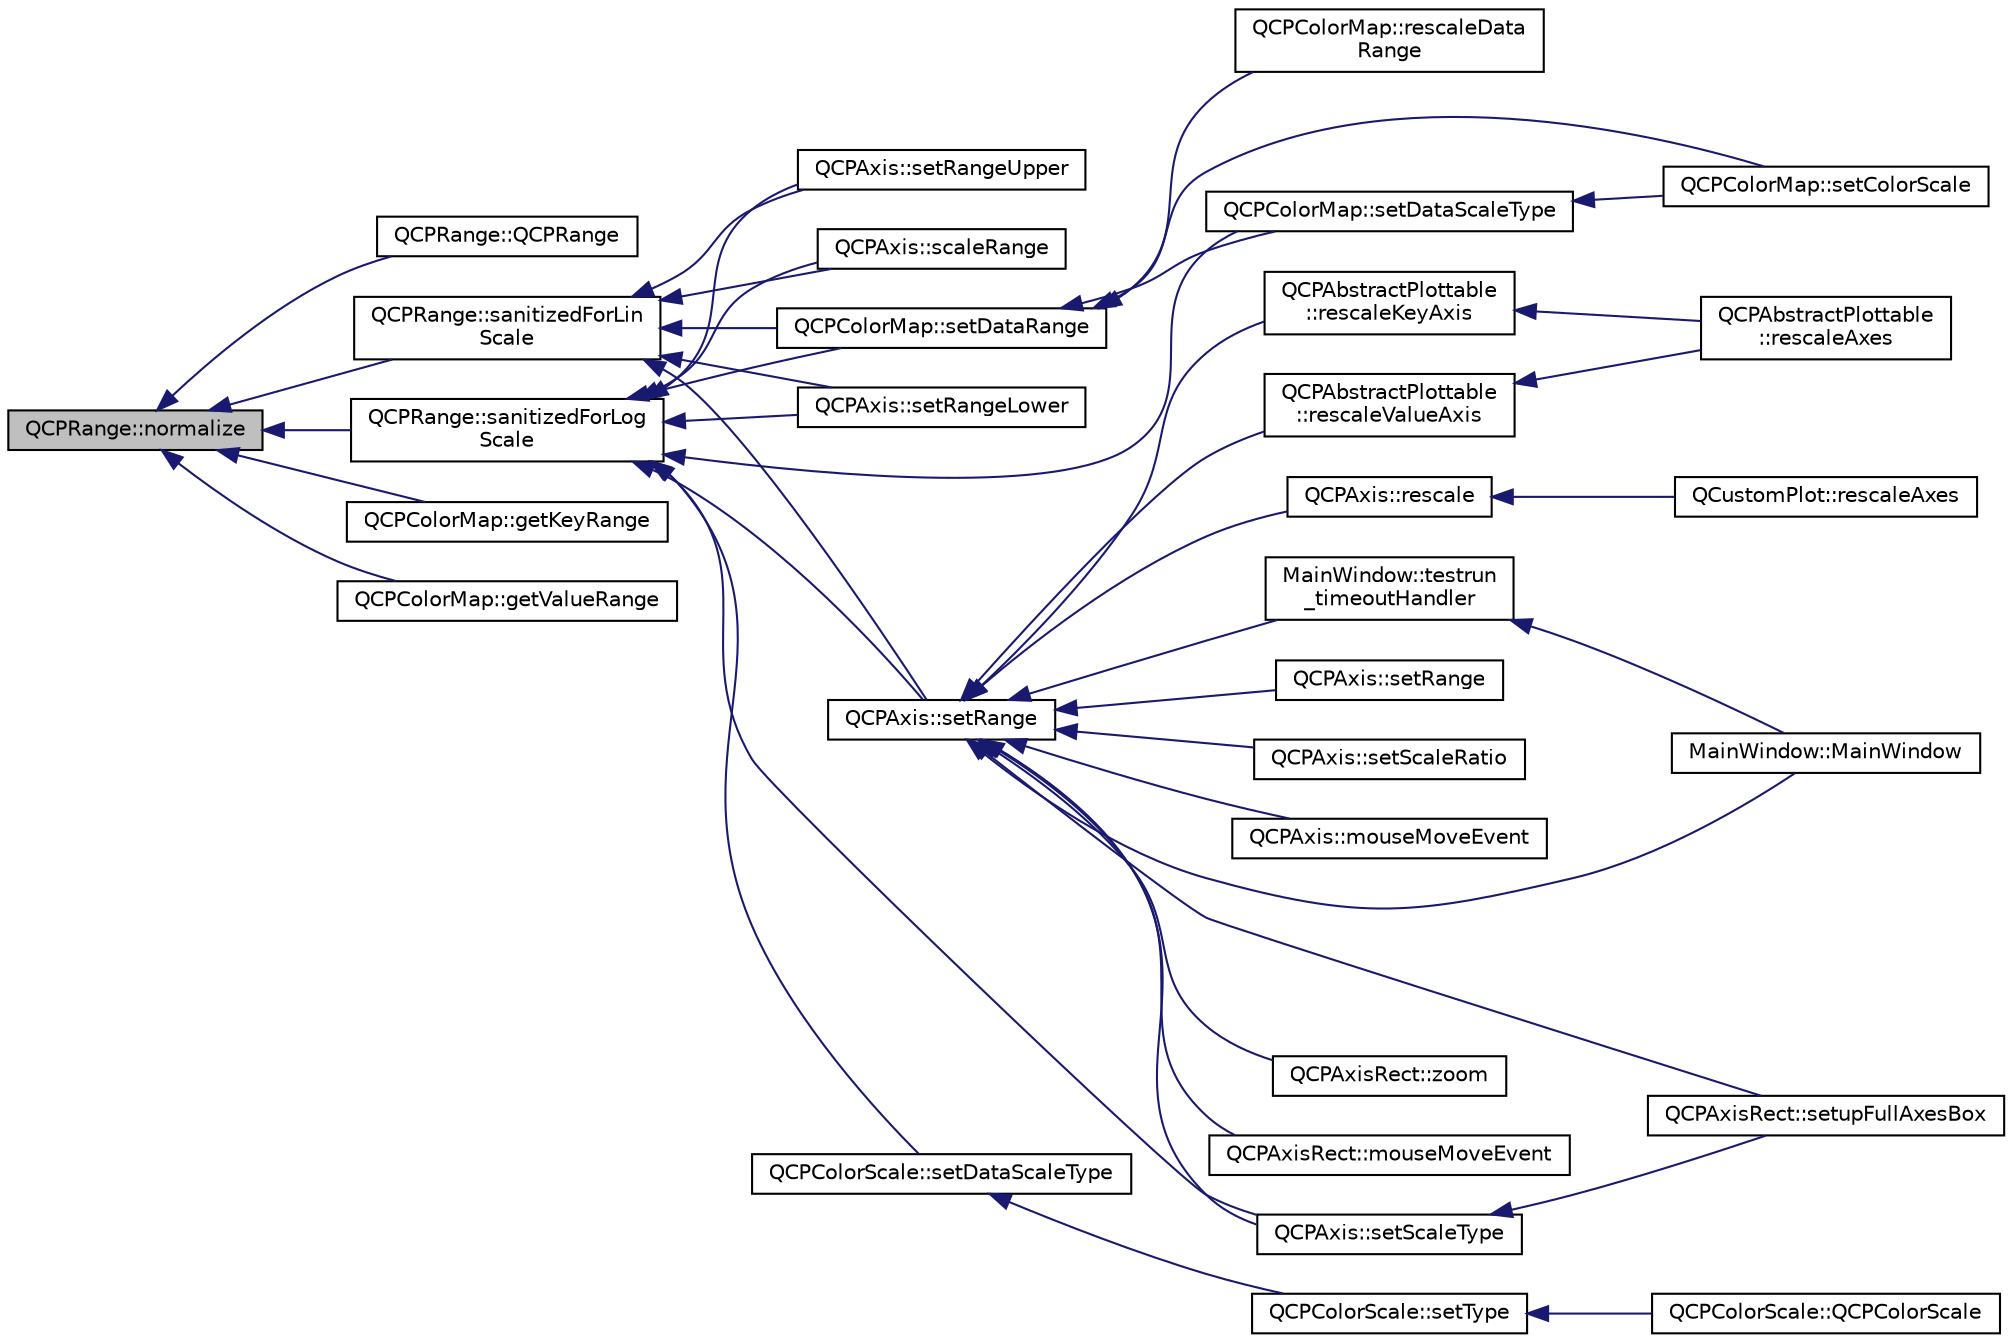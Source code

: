 digraph "QCPRange::normalize"
{
  edge [fontname="Helvetica",fontsize="10",labelfontname="Helvetica",labelfontsize="10"];
  node [fontname="Helvetica",fontsize="10",shape=record];
  rankdir="LR";
  Node37 [label="QCPRange::normalize",height=0.2,width=0.4,color="black", fillcolor="grey75", style="filled", fontcolor="black"];
  Node37 -> Node38 [dir="back",color="midnightblue",fontsize="10",style="solid",fontname="Helvetica"];
  Node38 [label="QCPRange::QCPRange",height=0.2,width=0.4,color="black", fillcolor="white", style="filled",URL="$class_q_c_p_range.html#a1d9d84d084c8f368fdedd42e0978d405"];
  Node37 -> Node39 [dir="back",color="midnightblue",fontsize="10",style="solid",fontname="Helvetica"];
  Node39 [label="QCPRange::sanitizedForLog\lScale",height=0.2,width=0.4,color="black", fillcolor="white", style="filled",URL="$class_q_c_p_range.html#a3d66288d66e1d6df3636075eb42502ee"];
  Node39 -> Node40 [dir="back",color="midnightblue",fontsize="10",style="solid",fontname="Helvetica"];
  Node40 [label="QCPAxis::setScaleType",height=0.2,width=0.4,color="black", fillcolor="white", style="filled",URL="$class_q_c_p_axis.html#adef29cae617af4f519f6c40d1a866ca6"];
  Node40 -> Node41 [dir="back",color="midnightblue",fontsize="10",style="solid",fontname="Helvetica"];
  Node41 [label="QCPAxisRect::setupFullAxesBox",height=0.2,width=0.4,color="black", fillcolor="white", style="filled",URL="$class_q_c_p_axis_rect.html#a5fa906175447b14206954f77fc7f1ef4"];
  Node39 -> Node42 [dir="back",color="midnightblue",fontsize="10",style="solid",fontname="Helvetica"];
  Node42 [label="QCPAxis::setRange",height=0.2,width=0.4,color="black", fillcolor="white", style="filled",URL="$class_q_c_p_axis.html#aebdfea5d44c3a0ad2b4700cd4d25b641"];
  Node42 -> Node43 [dir="back",color="midnightblue",fontsize="10",style="solid",fontname="Helvetica"];
  Node43 [label="MainWindow::MainWindow",height=0.2,width=0.4,color="black", fillcolor="white", style="filled",URL="$class_main_window.html#a996c5a2b6f77944776856f08ec30858d",tooltip="Konstruktor parametryczny klasy MainWindow. "];
  Node42 -> Node44 [dir="back",color="midnightblue",fontsize="10",style="solid",fontname="Helvetica"];
  Node44 [label="MainWindow::testrun\l_timeoutHandler",height=0.2,width=0.4,color="black", fillcolor="white", style="filled",URL="$class_main_window.html#a9d9abd7a1b1373c715d72c2205088cd3",tooltip="Reakcja na timeout timera testowego. "];
  Node44 -> Node43 [dir="back",color="midnightblue",fontsize="10",style="solid",fontname="Helvetica"];
  Node42 -> Node40 [dir="back",color="midnightblue",fontsize="10",style="solid",fontname="Helvetica"];
  Node42 -> Node45 [dir="back",color="midnightblue",fontsize="10",style="solid",fontname="Helvetica"];
  Node45 [label="QCPAxis::setRange",height=0.2,width=0.4,color="black", fillcolor="white", style="filled",URL="$class_q_c_p_axis.html#acf60e5b2d631fbc8c4548c3d579cb6d0"];
  Node42 -> Node46 [dir="back",color="midnightblue",fontsize="10",style="solid",fontname="Helvetica"];
  Node46 [label="QCPAxis::setScaleRatio",height=0.2,width=0.4,color="black", fillcolor="white", style="filled",URL="$class_q_c_p_axis.html#af4bbd446dcaee5a83ac30ce9bcd6e125"];
  Node42 -> Node47 [dir="back",color="midnightblue",fontsize="10",style="solid",fontname="Helvetica"];
  Node47 [label="QCPAxis::rescale",height=0.2,width=0.4,color="black", fillcolor="white", style="filled",URL="$class_q_c_p_axis.html#a499345f02ebce4b23d8ccec96e58daa9"];
  Node47 -> Node48 [dir="back",color="midnightblue",fontsize="10",style="solid",fontname="Helvetica"];
  Node48 [label="QCustomPlot::rescaleAxes",height=0.2,width=0.4,color="black", fillcolor="white", style="filled",URL="$class_q_custom_plot.html#ad86528f2cee6c7e446dea4a6e8839935"];
  Node42 -> Node49 [dir="back",color="midnightblue",fontsize="10",style="solid",fontname="Helvetica"];
  Node49 [label="QCPAxis::mouseMoveEvent",height=0.2,width=0.4,color="black", fillcolor="white", style="filled",URL="$class_q_c_p_axis.html#a2a89a13440eec099fc2327c2672be0cd"];
  Node42 -> Node50 [dir="back",color="midnightblue",fontsize="10",style="solid",fontname="Helvetica"];
  Node50 [label="QCPAbstractPlottable\l::rescaleKeyAxis",height=0.2,width=0.4,color="black", fillcolor="white", style="filled",URL="$class_q_c_p_abstract_plottable.html#ae96b83c961e257da116c6acf9c7da308"];
  Node50 -> Node51 [dir="back",color="midnightblue",fontsize="10",style="solid",fontname="Helvetica"];
  Node51 [label="QCPAbstractPlottable\l::rescaleAxes",height=0.2,width=0.4,color="black", fillcolor="white", style="filled",URL="$class_q_c_p_abstract_plottable.html#a1491c4a606bccd2d09e65e11b79eb882"];
  Node42 -> Node52 [dir="back",color="midnightblue",fontsize="10",style="solid",fontname="Helvetica"];
  Node52 [label="QCPAbstractPlottable\l::rescaleValueAxis",height=0.2,width=0.4,color="black", fillcolor="white", style="filled",URL="$class_q_c_p_abstract_plottable.html#a714eaf36b12434cd71846215504db82e"];
  Node52 -> Node51 [dir="back",color="midnightblue",fontsize="10",style="solid",fontname="Helvetica"];
  Node42 -> Node53 [dir="back",color="midnightblue",fontsize="10",style="solid",fontname="Helvetica"];
  Node53 [label="QCPAxisRect::zoom",height=0.2,width=0.4,color="black", fillcolor="white", style="filled",URL="$class_q_c_p_axis_rect.html#a6a39fb3aea60a8c503bdcb3f0477d2f6"];
  Node42 -> Node41 [dir="back",color="midnightblue",fontsize="10",style="solid",fontname="Helvetica"];
  Node42 -> Node54 [dir="back",color="midnightblue",fontsize="10",style="solid",fontname="Helvetica"];
  Node54 [label="QCPAxisRect::mouseMoveEvent",height=0.2,width=0.4,color="black", fillcolor="white", style="filled",URL="$class_q_c_p_axis_rect.html#a9cd27ad8c5cfb49aefd9dbb30def4beb"];
  Node39 -> Node55 [dir="back",color="midnightblue",fontsize="10",style="solid",fontname="Helvetica"];
  Node55 [label="QCPAxis::setRangeLower",height=0.2,width=0.4,color="black", fillcolor="white", style="filled",URL="$class_q_c_p_axis.html#afcf51227d337db28d1a9ce9a4d1bc91a"];
  Node39 -> Node56 [dir="back",color="midnightblue",fontsize="10",style="solid",fontname="Helvetica"];
  Node56 [label="QCPAxis::setRangeUpper",height=0.2,width=0.4,color="black", fillcolor="white", style="filled",URL="$class_q_c_p_axis.html#acd3ca1247aa867b540cd5ec30ccd3bef"];
  Node39 -> Node57 [dir="back",color="midnightblue",fontsize="10",style="solid",fontname="Helvetica"];
  Node57 [label="QCPAxis::scaleRange",height=0.2,width=0.4,color="black", fillcolor="white", style="filled",URL="$class_q_c_p_axis.html#a7072ff96fe690148f1bbcdb4f773ea1c"];
  Node39 -> Node58 [dir="back",color="midnightblue",fontsize="10",style="solid",fontname="Helvetica"];
  Node58 [label="QCPColorScale::setDataScaleType",height=0.2,width=0.4,color="black", fillcolor="white", style="filled",URL="$class_q_c_p_color_scale.html#aeb6107d67dd7325145b2498abae67fc3"];
  Node58 -> Node59 [dir="back",color="midnightblue",fontsize="10",style="solid",fontname="Helvetica"];
  Node59 [label="QCPColorScale::setType",height=0.2,width=0.4,color="black", fillcolor="white", style="filled",URL="$class_q_c_p_color_scale.html#a1bf9bdb291927c422dd66b404b206f1f"];
  Node59 -> Node60 [dir="back",color="midnightblue",fontsize="10",style="solid",fontname="Helvetica"];
  Node60 [label="QCPColorScale::QCPColorScale",height=0.2,width=0.4,color="black", fillcolor="white", style="filled",URL="$class_q_c_p_color_scale.html#aa8debce1be38b54287c04d4f584394b4"];
  Node39 -> Node61 [dir="back",color="midnightblue",fontsize="10",style="solid",fontname="Helvetica"];
  Node61 [label="QCPColorMap::setDataRange",height=0.2,width=0.4,color="black", fillcolor="white", style="filled",URL="$class_q_c_p_color_map.html#a980b42837821159786a85b4b7dcb8774"];
  Node61 -> Node62 [dir="back",color="midnightblue",fontsize="10",style="solid",fontname="Helvetica"];
  Node62 [label="QCPColorMap::setDataScaleType",height=0.2,width=0.4,color="black", fillcolor="white", style="filled",URL="$class_q_c_p_color_map.html#a9d20aa08e3c1f20f22908c45b9c06511"];
  Node62 -> Node63 [dir="back",color="midnightblue",fontsize="10",style="solid",fontname="Helvetica"];
  Node63 [label="QCPColorMap::setColorScale",height=0.2,width=0.4,color="black", fillcolor="white", style="filled",URL="$class_q_c_p_color_map.html#aa828921db364fe3c6af4619580ab85fd"];
  Node61 -> Node63 [dir="back",color="midnightblue",fontsize="10",style="solid",fontname="Helvetica"];
  Node61 -> Node64 [dir="back",color="midnightblue",fontsize="10",style="solid",fontname="Helvetica"];
  Node64 [label="QCPColorMap::rescaleData\lRange",height=0.2,width=0.4,color="black", fillcolor="white", style="filled",URL="$class_q_c_p_color_map.html#a856608fa3dd1cc290bcd5f29a5575774"];
  Node39 -> Node62 [dir="back",color="midnightblue",fontsize="10",style="solid",fontname="Helvetica"];
  Node37 -> Node65 [dir="back",color="midnightblue",fontsize="10",style="solid",fontname="Helvetica"];
  Node65 [label="QCPRange::sanitizedForLin\lScale",height=0.2,width=0.4,color="black", fillcolor="white", style="filled",URL="$class_q_c_p_range.html#a808751fdd9b17ef52327ba011df2e5f1"];
  Node65 -> Node42 [dir="back",color="midnightblue",fontsize="10",style="solid",fontname="Helvetica"];
  Node65 -> Node55 [dir="back",color="midnightblue",fontsize="10",style="solid",fontname="Helvetica"];
  Node65 -> Node56 [dir="back",color="midnightblue",fontsize="10",style="solid",fontname="Helvetica"];
  Node65 -> Node57 [dir="back",color="midnightblue",fontsize="10",style="solid",fontname="Helvetica"];
  Node65 -> Node61 [dir="back",color="midnightblue",fontsize="10",style="solid",fontname="Helvetica"];
  Node37 -> Node66 [dir="back",color="midnightblue",fontsize="10",style="solid",fontname="Helvetica"];
  Node66 [label="QCPColorMap::getKeyRange",height=0.2,width=0.4,color="black", fillcolor="white", style="filled",URL="$class_q_c_p_color_map.html#a985861974560f950af6cb7fae8c46267"];
  Node37 -> Node67 [dir="back",color="midnightblue",fontsize="10",style="solid",fontname="Helvetica"];
  Node67 [label="QCPColorMap::getValueRange",height=0.2,width=0.4,color="black", fillcolor="white", style="filled",URL="$class_q_c_p_color_map.html#a88134493aaf6b297af34eaab65264fff"];
}
